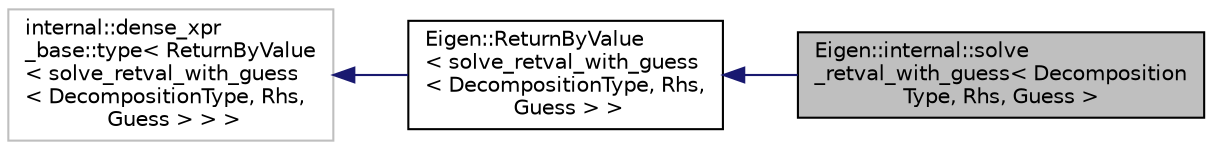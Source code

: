 digraph "Eigen::internal::solve_retval_with_guess&lt; DecompositionType, Rhs, Guess &gt;"
{
  edge [fontname="Helvetica",fontsize="10",labelfontname="Helvetica",labelfontsize="10"];
  node [fontname="Helvetica",fontsize="10",shape=record];
  rankdir="LR";
  Node1 [label="Eigen::internal::solve\l_retval_with_guess\< Decomposition\lType, Rhs, Guess \>",height=0.2,width=0.4,color="black", fillcolor="grey75", style="filled" fontcolor="black"];
  Node2 -> Node1 [dir="back",color="midnightblue",fontsize="10",style="solid",fontname="Helvetica"];
  Node2 [label="Eigen::ReturnByValue\l\< solve_retval_with_guess\l\< DecompositionType, Rhs,\l Guess \> \>",height=0.2,width=0.4,color="black", fillcolor="white", style="filled",URL="$classEigen_1_1ReturnByValue.html"];
  Node3 -> Node2 [dir="back",color="midnightblue",fontsize="10",style="solid",fontname="Helvetica"];
  Node3 [label="internal::dense_xpr\l_base::type\< ReturnByValue\l\< solve_retval_with_guess\l\< DecompositionType, Rhs,\l Guess \> \> \>",height=0.2,width=0.4,color="grey75", fillcolor="white", style="filled"];
}
